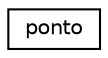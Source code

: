 digraph "Graphical Class Hierarchy"
{
  edge [fontname="Helvetica",fontsize="10",labelfontname="Helvetica",labelfontsize="10"];
  node [fontname="Helvetica",fontsize="10",shape=record];
  rankdir="LR";
  Node1 [label="ponto",height=0.2,width=0.4,color="black", fillcolor="white", style="filled",URL="$classponto.html"];
}
